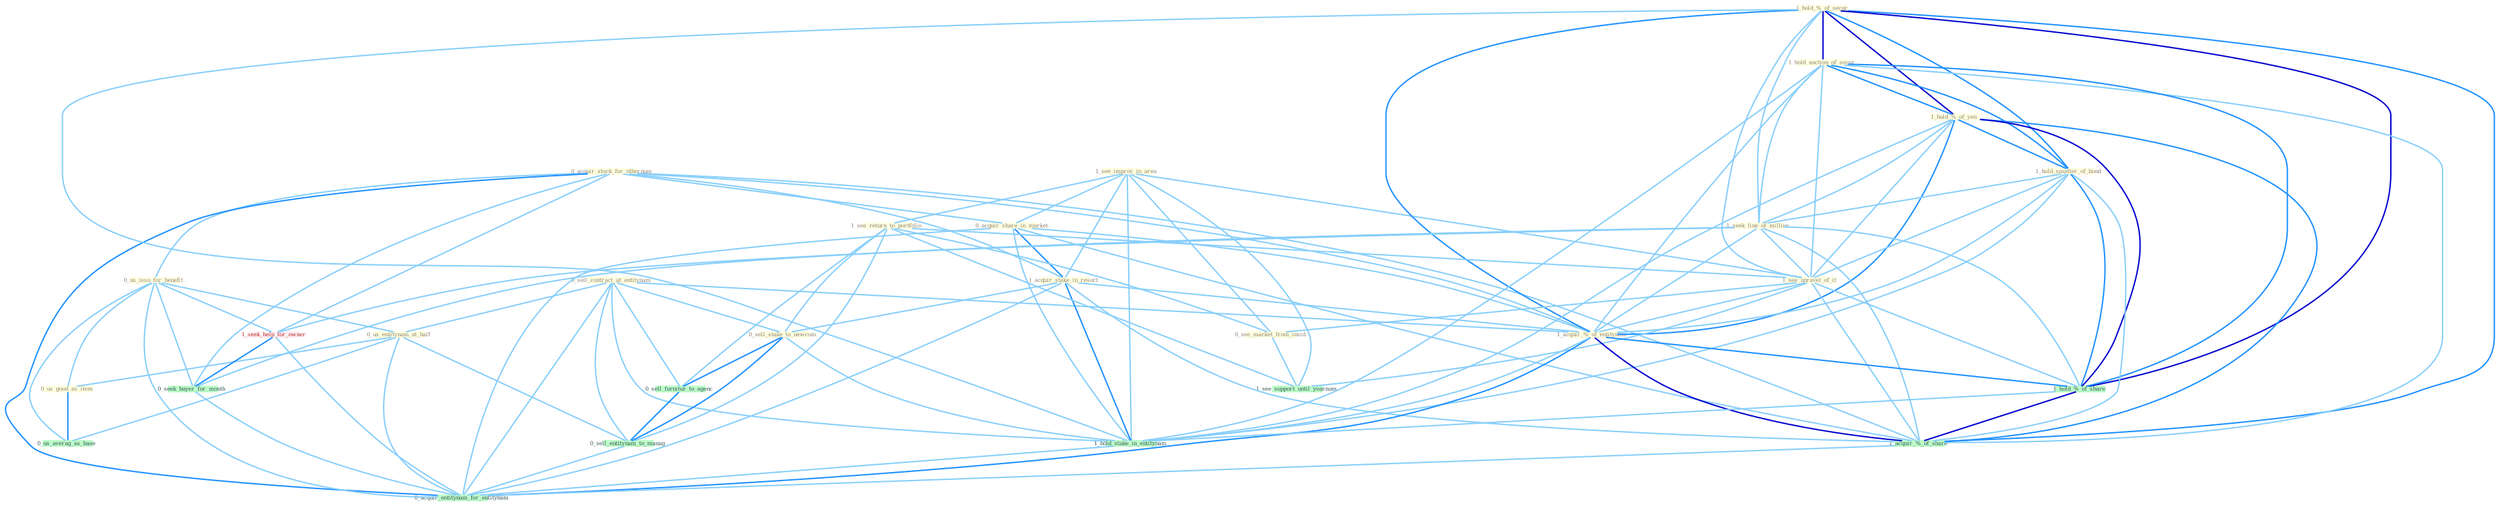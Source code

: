 Graph G{ 
    node
    [shape=polygon,style=filled,width=.5,height=.06,color="#BDFCC9",fixedsize=true,fontsize=4,
    fontcolor="#2f4f4f"];
    {node
    [color="#ffffe0", fontcolor="#8b7d6b"] "0_acquir_stock_for_othernum " "0_sell_contract_at_entitynam " "1_see_improv_in_area " "0_acquir_share_in_market " "1_hold_%_of_secur " "1_hold_auction_of_secur " "1_acquir_stake_in_resort " "1_see_return_to_portfolio " "1_hold_%_of_yen " "0_us_issu_for_benefit " "1_hold_smatter_of_bond " "0_sell_stake_to_newcom " "1_seek_line_of_million " "1_see_unravel_of_it " "0_us_entitynam_at_half " "1_acquir_%_of_entitynam " "0_us_good_as_item " "0_see_market_from_insid "}
{node [color="#fff0f5", fontcolor="#b22222"] "1_seek_help_for_owner "}
edge [color="#B0E2FF"];

	"0_acquir_stock_for_othernum " -- "0_acquir_share_in_market " [w="1", color="#87cefa" ];
	"0_acquir_stock_for_othernum " -- "1_acquir_stake_in_resort " [w="1", color="#87cefa" ];
	"0_acquir_stock_for_othernum " -- "0_us_issu_for_benefit " [w="1", color="#87cefa" ];
	"0_acquir_stock_for_othernum " -- "1_acquir_%_of_entitynam " [w="1", color="#87cefa" ];
	"0_acquir_stock_for_othernum " -- "1_seek_help_for_owner " [w="1", color="#87cefa" ];
	"0_acquir_stock_for_othernum " -- "0_seek_buyer_for_month " [w="1", color="#87cefa" ];
	"0_acquir_stock_for_othernum " -- "1_acquir_%_of_share " [w="1", color="#87cefa" ];
	"0_acquir_stock_for_othernum " -- "0_acquir_entitynam_for_entitynam " [w="2", color="#1e90ff" , len=0.8];
	"0_sell_contract_at_entitynam " -- "0_sell_stake_to_newcom " [w="1", color="#87cefa" ];
	"0_sell_contract_at_entitynam " -- "0_us_entitynam_at_half " [w="1", color="#87cefa" ];
	"0_sell_contract_at_entitynam " -- "1_acquir_%_of_entitynam " [w="1", color="#87cefa" ];
	"0_sell_contract_at_entitynam " -- "1_hold_stake_in_entitynam " [w="1", color="#87cefa" ];
	"0_sell_contract_at_entitynam " -- "0_sell_furnitur_to_agenc " [w="1", color="#87cefa" ];
	"0_sell_contract_at_entitynam " -- "0_sell_entitynam_to_manag " [w="1", color="#87cefa" ];
	"0_sell_contract_at_entitynam " -- "0_acquir_entitynam_for_entitynam " [w="1", color="#87cefa" ];
	"1_see_improv_in_area " -- "0_acquir_share_in_market " [w="1", color="#87cefa" ];
	"1_see_improv_in_area " -- "1_acquir_stake_in_resort " [w="1", color="#87cefa" ];
	"1_see_improv_in_area " -- "1_see_return_to_portfolio " [w="1", color="#87cefa" ];
	"1_see_improv_in_area " -- "1_see_unravel_of_it " [w="1", color="#87cefa" ];
	"1_see_improv_in_area " -- "0_see_market_from_insid " [w="1", color="#87cefa" ];
	"1_see_improv_in_area " -- "1_hold_stake_in_entitynam " [w="1", color="#87cefa" ];
	"1_see_improv_in_area " -- "1_see_support_until_yearnum " [w="1", color="#87cefa" ];
	"0_acquir_share_in_market " -- "1_acquir_stake_in_resort " [w="2", color="#1e90ff" , len=0.8];
	"0_acquir_share_in_market " -- "1_acquir_%_of_entitynam " [w="1", color="#87cefa" ];
	"0_acquir_share_in_market " -- "1_hold_stake_in_entitynam " [w="1", color="#87cefa" ];
	"0_acquir_share_in_market " -- "1_acquir_%_of_share " [w="1", color="#87cefa" ];
	"0_acquir_share_in_market " -- "0_acquir_entitynam_for_entitynam " [w="1", color="#87cefa" ];
	"1_hold_%_of_secur " -- "1_hold_auction_of_secur " [w="3", color="#0000cd" , len=0.6];
	"1_hold_%_of_secur " -- "1_hold_%_of_yen " [w="3", color="#0000cd" , len=0.6];
	"1_hold_%_of_secur " -- "1_hold_smatter_of_bond " [w="2", color="#1e90ff" , len=0.8];
	"1_hold_%_of_secur " -- "1_seek_line_of_million " [w="1", color="#87cefa" ];
	"1_hold_%_of_secur " -- "1_see_unravel_of_it " [w="1", color="#87cefa" ];
	"1_hold_%_of_secur " -- "1_acquir_%_of_entitynam " [w="2", color="#1e90ff" , len=0.8];
	"1_hold_%_of_secur " -- "1_hold_%_of_share " [w="3", color="#0000cd" , len=0.6];
	"1_hold_%_of_secur " -- "1_hold_stake_in_entitynam " [w="1", color="#87cefa" ];
	"1_hold_%_of_secur " -- "1_acquir_%_of_share " [w="2", color="#1e90ff" , len=0.8];
	"1_hold_auction_of_secur " -- "1_hold_%_of_yen " [w="2", color="#1e90ff" , len=0.8];
	"1_hold_auction_of_secur " -- "1_hold_smatter_of_bond " [w="2", color="#1e90ff" , len=0.8];
	"1_hold_auction_of_secur " -- "1_seek_line_of_million " [w="1", color="#87cefa" ];
	"1_hold_auction_of_secur " -- "1_see_unravel_of_it " [w="1", color="#87cefa" ];
	"1_hold_auction_of_secur " -- "1_acquir_%_of_entitynam " [w="1", color="#87cefa" ];
	"1_hold_auction_of_secur " -- "1_hold_%_of_share " [w="2", color="#1e90ff" , len=0.8];
	"1_hold_auction_of_secur " -- "1_hold_stake_in_entitynam " [w="1", color="#87cefa" ];
	"1_hold_auction_of_secur " -- "1_acquir_%_of_share " [w="1", color="#87cefa" ];
	"1_acquir_stake_in_resort " -- "0_sell_stake_to_newcom " [w="1", color="#87cefa" ];
	"1_acquir_stake_in_resort " -- "1_acquir_%_of_entitynam " [w="1", color="#87cefa" ];
	"1_acquir_stake_in_resort " -- "1_hold_stake_in_entitynam " [w="2", color="#1e90ff" , len=0.8];
	"1_acquir_stake_in_resort " -- "1_acquir_%_of_share " [w="1", color="#87cefa" ];
	"1_acquir_stake_in_resort " -- "0_acquir_entitynam_for_entitynam " [w="1", color="#87cefa" ];
	"1_see_return_to_portfolio " -- "0_sell_stake_to_newcom " [w="1", color="#87cefa" ];
	"1_see_return_to_portfolio " -- "1_see_unravel_of_it " [w="1", color="#87cefa" ];
	"1_see_return_to_portfolio " -- "0_see_market_from_insid " [w="1", color="#87cefa" ];
	"1_see_return_to_portfolio " -- "1_see_support_until_yearnum " [w="1", color="#87cefa" ];
	"1_see_return_to_portfolio " -- "0_sell_furnitur_to_agenc " [w="1", color="#87cefa" ];
	"1_see_return_to_portfolio " -- "0_sell_entitynam_to_manag " [w="1", color="#87cefa" ];
	"1_hold_%_of_yen " -- "1_hold_smatter_of_bond " [w="2", color="#1e90ff" , len=0.8];
	"1_hold_%_of_yen " -- "1_seek_line_of_million " [w="1", color="#87cefa" ];
	"1_hold_%_of_yen " -- "1_see_unravel_of_it " [w="1", color="#87cefa" ];
	"1_hold_%_of_yen " -- "1_acquir_%_of_entitynam " [w="2", color="#1e90ff" , len=0.8];
	"1_hold_%_of_yen " -- "1_hold_%_of_share " [w="3", color="#0000cd" , len=0.6];
	"1_hold_%_of_yen " -- "1_hold_stake_in_entitynam " [w="1", color="#87cefa" ];
	"1_hold_%_of_yen " -- "1_acquir_%_of_share " [w="2", color="#1e90ff" , len=0.8];
	"0_us_issu_for_benefit " -- "0_us_entitynam_at_half " [w="1", color="#87cefa" ];
	"0_us_issu_for_benefit " -- "0_us_good_as_item " [w="1", color="#87cefa" ];
	"0_us_issu_for_benefit " -- "1_seek_help_for_owner " [w="1", color="#87cefa" ];
	"0_us_issu_for_benefit " -- "0_seek_buyer_for_month " [w="1", color="#87cefa" ];
	"0_us_issu_for_benefit " -- "0_us_averag_as_base " [w="1", color="#87cefa" ];
	"0_us_issu_for_benefit " -- "0_acquir_entitynam_for_entitynam " [w="1", color="#87cefa" ];
	"1_hold_smatter_of_bond " -- "1_seek_line_of_million " [w="1", color="#87cefa" ];
	"1_hold_smatter_of_bond " -- "1_see_unravel_of_it " [w="1", color="#87cefa" ];
	"1_hold_smatter_of_bond " -- "1_acquir_%_of_entitynam " [w="1", color="#87cefa" ];
	"1_hold_smatter_of_bond " -- "1_hold_%_of_share " [w="2", color="#1e90ff" , len=0.8];
	"1_hold_smatter_of_bond " -- "1_hold_stake_in_entitynam " [w="1", color="#87cefa" ];
	"1_hold_smatter_of_bond " -- "1_acquir_%_of_share " [w="1", color="#87cefa" ];
	"0_sell_stake_to_newcom " -- "1_hold_stake_in_entitynam " [w="1", color="#87cefa" ];
	"0_sell_stake_to_newcom " -- "0_sell_furnitur_to_agenc " [w="2", color="#1e90ff" , len=0.8];
	"0_sell_stake_to_newcom " -- "0_sell_entitynam_to_manag " [w="2", color="#1e90ff" , len=0.8];
	"1_seek_line_of_million " -- "1_see_unravel_of_it " [w="1", color="#87cefa" ];
	"1_seek_line_of_million " -- "1_acquir_%_of_entitynam " [w="1", color="#87cefa" ];
	"1_seek_line_of_million " -- "1_hold_%_of_share " [w="1", color="#87cefa" ];
	"1_seek_line_of_million " -- "1_seek_help_for_owner " [w="1", color="#87cefa" ];
	"1_seek_line_of_million " -- "0_seek_buyer_for_month " [w="1", color="#87cefa" ];
	"1_seek_line_of_million " -- "1_acquir_%_of_share " [w="1", color="#87cefa" ];
	"1_see_unravel_of_it " -- "1_acquir_%_of_entitynam " [w="1", color="#87cefa" ];
	"1_see_unravel_of_it " -- "0_see_market_from_insid " [w="1", color="#87cefa" ];
	"1_see_unravel_of_it " -- "1_hold_%_of_share " [w="1", color="#87cefa" ];
	"1_see_unravel_of_it " -- "1_acquir_%_of_share " [w="1", color="#87cefa" ];
	"1_see_unravel_of_it " -- "1_see_support_until_yearnum " [w="1", color="#87cefa" ];
	"0_us_entitynam_at_half " -- "0_us_good_as_item " [w="1", color="#87cefa" ];
	"0_us_entitynam_at_half " -- "0_us_averag_as_base " [w="1", color="#87cefa" ];
	"0_us_entitynam_at_half " -- "0_sell_entitynam_to_manag " [w="1", color="#87cefa" ];
	"0_us_entitynam_at_half " -- "0_acquir_entitynam_for_entitynam " [w="1", color="#87cefa" ];
	"1_acquir_%_of_entitynam " -- "1_hold_%_of_share " [w="2", color="#1e90ff" , len=0.8];
	"1_acquir_%_of_entitynam " -- "1_hold_stake_in_entitynam " [w="1", color="#87cefa" ];
	"1_acquir_%_of_entitynam " -- "1_acquir_%_of_share " [w="3", color="#0000cd" , len=0.6];
	"1_acquir_%_of_entitynam " -- "0_acquir_entitynam_for_entitynam " [w="2", color="#1e90ff" , len=0.8];
	"0_us_good_as_item " -- "0_us_averag_as_base " [w="2", color="#1e90ff" , len=0.8];
	"0_see_market_from_insid " -- "1_see_support_until_yearnum " [w="1", color="#87cefa" ];
	"1_hold_%_of_share " -- "1_hold_stake_in_entitynam " [w="1", color="#87cefa" ];
	"1_hold_%_of_share " -- "1_acquir_%_of_share " [w="3", color="#0000cd" , len=0.6];
	"1_hold_stake_in_entitynam " -- "0_acquir_entitynam_for_entitynam " [w="1", color="#87cefa" ];
	"1_seek_help_for_owner " -- "0_seek_buyer_for_month " [w="2", color="#1e90ff" , len=0.8];
	"1_seek_help_for_owner " -- "0_acquir_entitynam_for_entitynam " [w="1", color="#87cefa" ];
	"0_seek_buyer_for_month " -- "0_acquir_entitynam_for_entitynam " [w="1", color="#87cefa" ];
	"1_acquir_%_of_share " -- "0_acquir_entitynam_for_entitynam " [w="1", color="#87cefa" ];
	"0_sell_furnitur_to_agenc " -- "0_sell_entitynam_to_manag " [w="2", color="#1e90ff" , len=0.8];
	"0_sell_entitynam_to_manag " -- "0_acquir_entitynam_for_entitynam " [w="1", color="#87cefa" ];
}